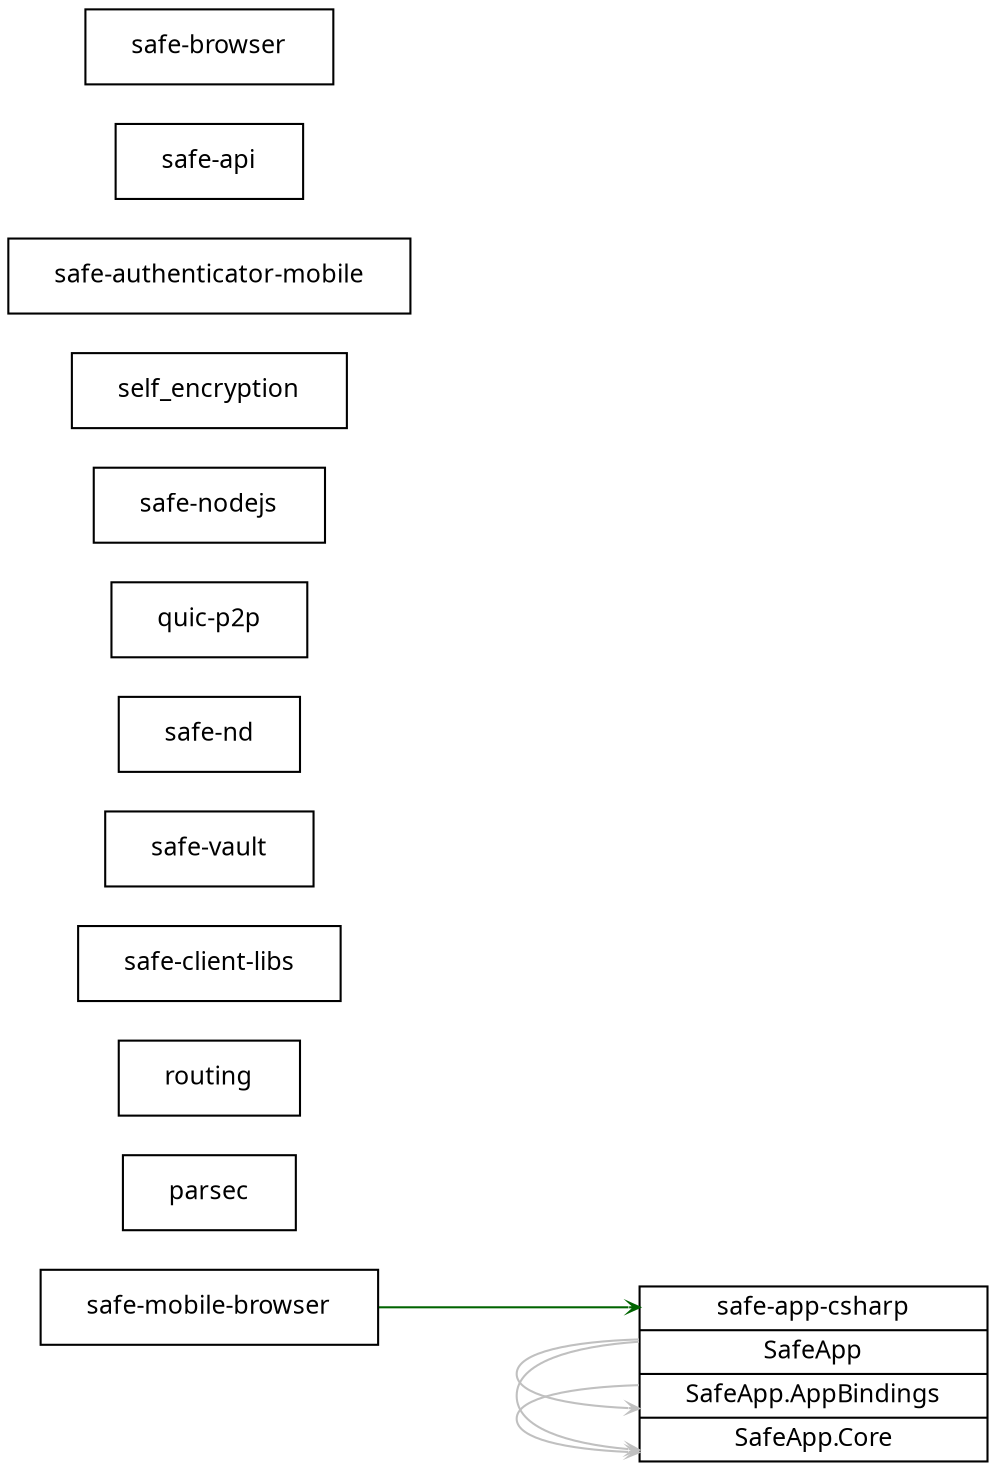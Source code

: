 digraph g {
  stylesheet = "./db.css"
  graph[
    rankdir = "LR"
    splines = "spline"
  ];
  node[
    fontsize = "12"
    margin = "0.3,0.06"
    fontname = "verdana"
    shape = "record"
  ];
  edge[
    minlen=3
    color="DarkGreen"
    arrowhead="vee"
    arrowsize=0.5
  ];

"safe-mobile-browser" [
  label = "<K_safe-mobile-browser> \N"
]

"parsec" [
  label = "<K_parsec> \N"
]

"routing" [
  label = "<K_routing> \N"
]

"safe-client-libs" [
  label = "<K_safe-client-libs> \N"
]

"safe-vault" [
  label = "<K_safe-vault> \N"
]

"safe-nd" [
  label = "<K_safe-nd> \N"
]

"quic-p2p" [
  label = "<K_quic-p2p> \N"
]

"safe-nodejs" [
  label = "<K_safe-nodejs> \N"
]

"safe-app-csharp" [
  label = "<K_safe-app-csharp> \N|<K_SafeApp> SafeApp|<K_SafeApp.AppBindings> SafeApp.AppBindings|<K_SafeApp.Core> SafeApp.Core"
]

"self_encryption" [
  label = "<K_self_encryption> \N"
]

"safe-authenticator-mobile" [
  label = "<K_safe-authenticator-mobile> \N"
]

"safe-api" [
  label = "\N"
]

"safe-browser" [
  label = "<K_safe-browser> \N"
]

"safe-app-csharp":"K_SafeApp.AppBindings" -> "safe-app-csharp":"K_SafeApp.Core"	[color="grey"]
"safe-mobile-browser":"K_safe-mobile-browser" -> "safe-app-csharp":"K_safe-app-csharp"
"safe-app-csharp":"K_SafeApp" -> "safe-app-csharp":"K_SafeApp.AppBindings"	[color="grey"]
"safe-app-csharp":"K_SafeApp" -> "safe-app-csharp":"K_SafeApp.Core"	[color="grey"]
}
